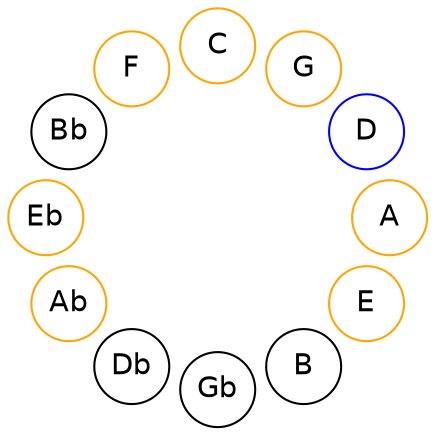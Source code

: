 
graph {

layout = circo;
mindist = .1

node [shape = circle, fontname = Helvetica, margin = 0]
edge [style=invis]

subgraph 1 {
	E -- B -- Gb -- Db -- Ab -- Eb -- Bb -- F -- C -- G -- D -- A -- E
}

E [color=orange];
Ab [color=orange];
Eb [color=orange];
F [color=orange];
C [color=orange];
G [color=orange];
D [color=blue];
A [color=orange];
}
